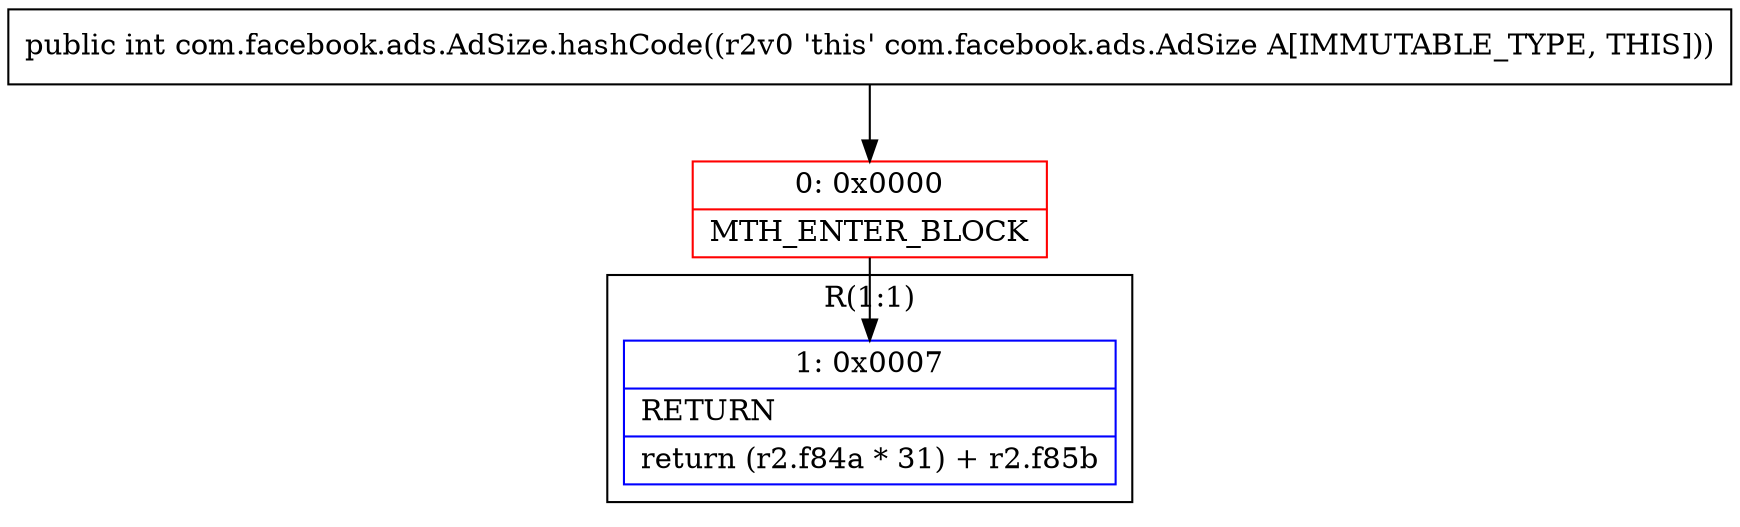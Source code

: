 digraph "CFG forcom.facebook.ads.AdSize.hashCode()I" {
subgraph cluster_Region_852733969 {
label = "R(1:1)";
node [shape=record,color=blue];
Node_1 [shape=record,label="{1\:\ 0x0007|RETURN\l|return (r2.f84a * 31) + r2.f85b\l}"];
}
Node_0 [shape=record,color=red,label="{0\:\ 0x0000|MTH_ENTER_BLOCK\l}"];
MethodNode[shape=record,label="{public int com.facebook.ads.AdSize.hashCode((r2v0 'this' com.facebook.ads.AdSize A[IMMUTABLE_TYPE, THIS])) }"];
MethodNode -> Node_0;
Node_0 -> Node_1;
}


